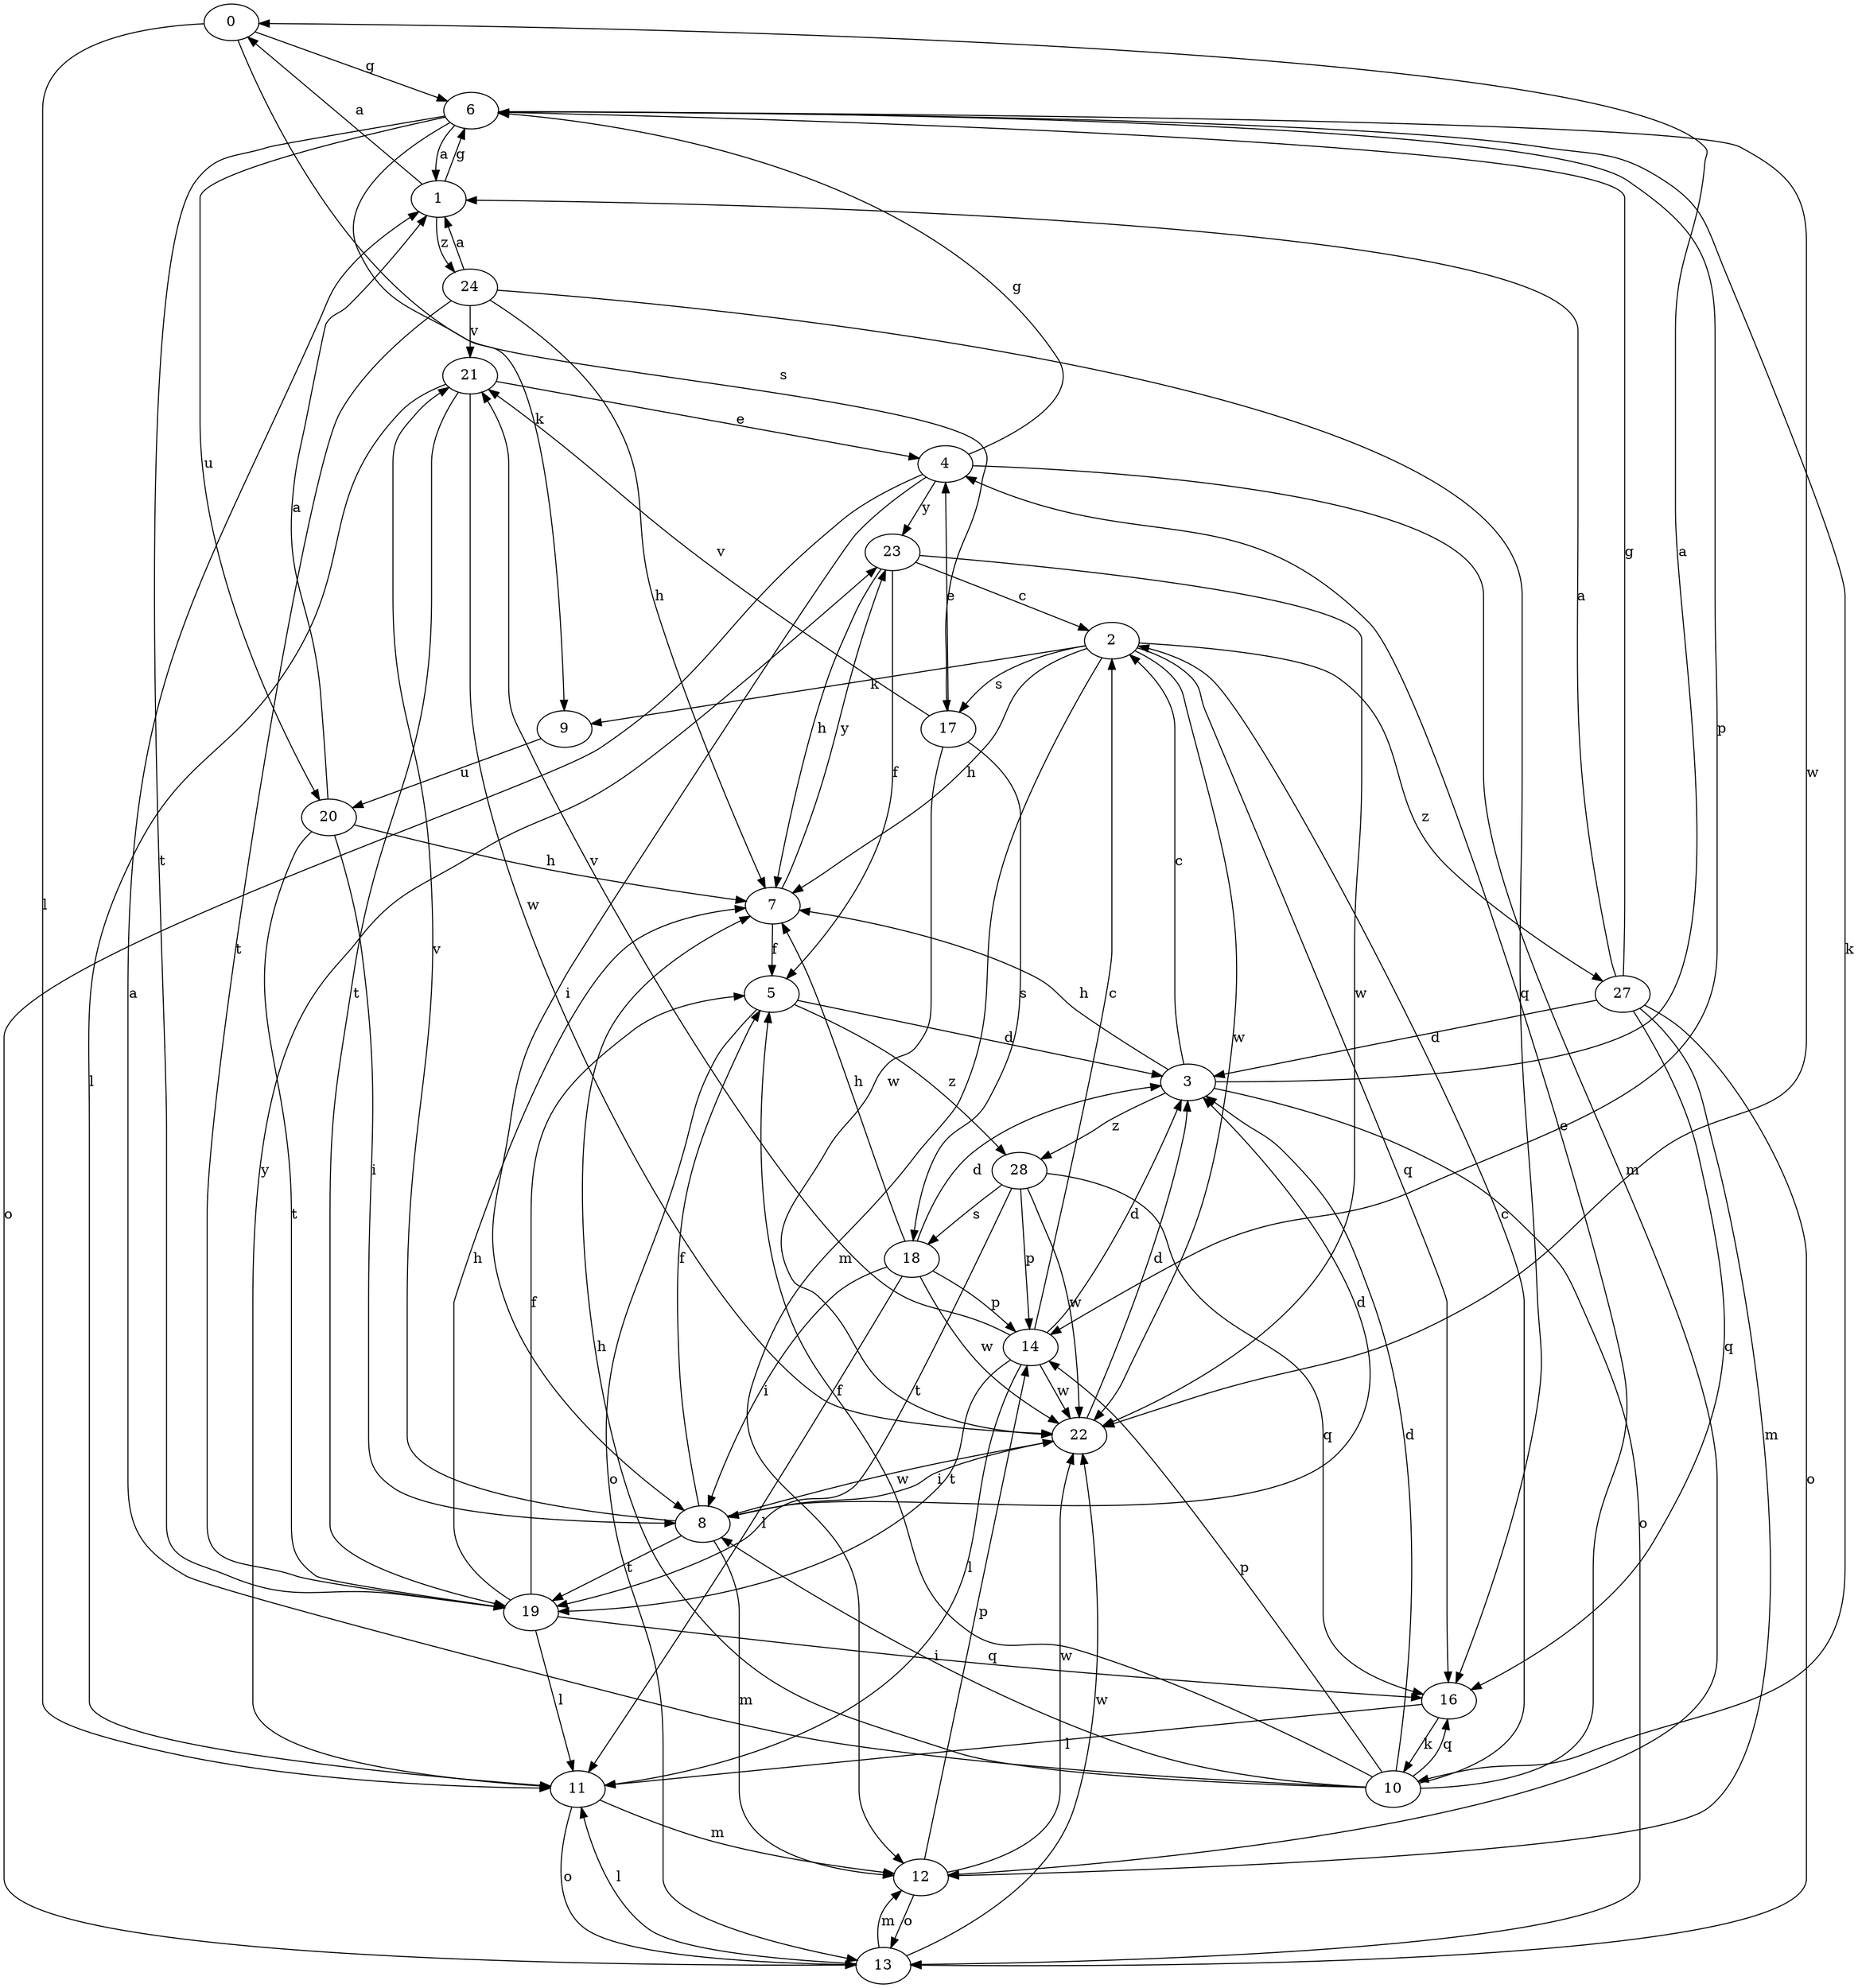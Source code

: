 strict digraph  {
0;
1;
2;
3;
4;
5;
6;
7;
8;
9;
10;
11;
12;
13;
14;
16;
17;
18;
19;
20;
21;
22;
23;
24;
27;
28;
0 -> 6  [label=g];
0 -> 11  [label=l];
0 -> 17  [label=s];
1 -> 0  [label=a];
1 -> 6  [label=g];
1 -> 24  [label=z];
2 -> 7  [label=h];
2 -> 9  [label=k];
2 -> 12  [label=m];
2 -> 16  [label=q];
2 -> 17  [label=s];
2 -> 22  [label=w];
2 -> 27  [label=z];
3 -> 0  [label=a];
3 -> 2  [label=c];
3 -> 7  [label=h];
3 -> 13  [label=o];
3 -> 28  [label=z];
4 -> 6  [label=g];
4 -> 8  [label=i];
4 -> 12  [label=m];
4 -> 13  [label=o];
4 -> 23  [label=y];
5 -> 3  [label=d];
5 -> 13  [label=o];
5 -> 28  [label=z];
6 -> 1  [label=a];
6 -> 9  [label=k];
6 -> 10  [label=k];
6 -> 14  [label=p];
6 -> 19  [label=t];
6 -> 20  [label=u];
6 -> 22  [label=w];
7 -> 5  [label=f];
7 -> 23  [label=y];
8 -> 3  [label=d];
8 -> 5  [label=f];
8 -> 12  [label=m];
8 -> 19  [label=t];
8 -> 21  [label=v];
8 -> 22  [label=w];
9 -> 20  [label=u];
10 -> 1  [label=a];
10 -> 2  [label=c];
10 -> 3  [label=d];
10 -> 4  [label=e];
10 -> 5  [label=f];
10 -> 7  [label=h];
10 -> 8  [label=i];
10 -> 14  [label=p];
10 -> 16  [label=q];
11 -> 12  [label=m];
11 -> 13  [label=o];
11 -> 23  [label=y];
12 -> 13  [label=o];
12 -> 14  [label=p];
12 -> 22  [label=w];
13 -> 11  [label=l];
13 -> 12  [label=m];
13 -> 22  [label=w];
14 -> 2  [label=c];
14 -> 3  [label=d];
14 -> 11  [label=l];
14 -> 19  [label=t];
14 -> 21  [label=v];
14 -> 22  [label=w];
16 -> 10  [label=k];
16 -> 11  [label=l];
17 -> 4  [label=e];
17 -> 18  [label=s];
17 -> 21  [label=v];
17 -> 22  [label=w];
18 -> 3  [label=d];
18 -> 7  [label=h];
18 -> 8  [label=i];
18 -> 11  [label=l];
18 -> 14  [label=p];
18 -> 22  [label=w];
19 -> 5  [label=f];
19 -> 7  [label=h];
19 -> 11  [label=l];
19 -> 16  [label=q];
20 -> 1  [label=a];
20 -> 7  [label=h];
20 -> 8  [label=i];
20 -> 19  [label=t];
21 -> 4  [label=e];
21 -> 11  [label=l];
21 -> 19  [label=t];
21 -> 22  [label=w];
22 -> 3  [label=d];
22 -> 8  [label=i];
23 -> 2  [label=c];
23 -> 5  [label=f];
23 -> 7  [label=h];
23 -> 22  [label=w];
24 -> 1  [label=a];
24 -> 7  [label=h];
24 -> 16  [label=q];
24 -> 19  [label=t];
24 -> 21  [label=v];
27 -> 1  [label=a];
27 -> 3  [label=d];
27 -> 6  [label=g];
27 -> 12  [label=m];
27 -> 13  [label=o];
27 -> 16  [label=q];
28 -> 14  [label=p];
28 -> 16  [label=q];
28 -> 18  [label=s];
28 -> 19  [label=t];
28 -> 22  [label=w];
}
